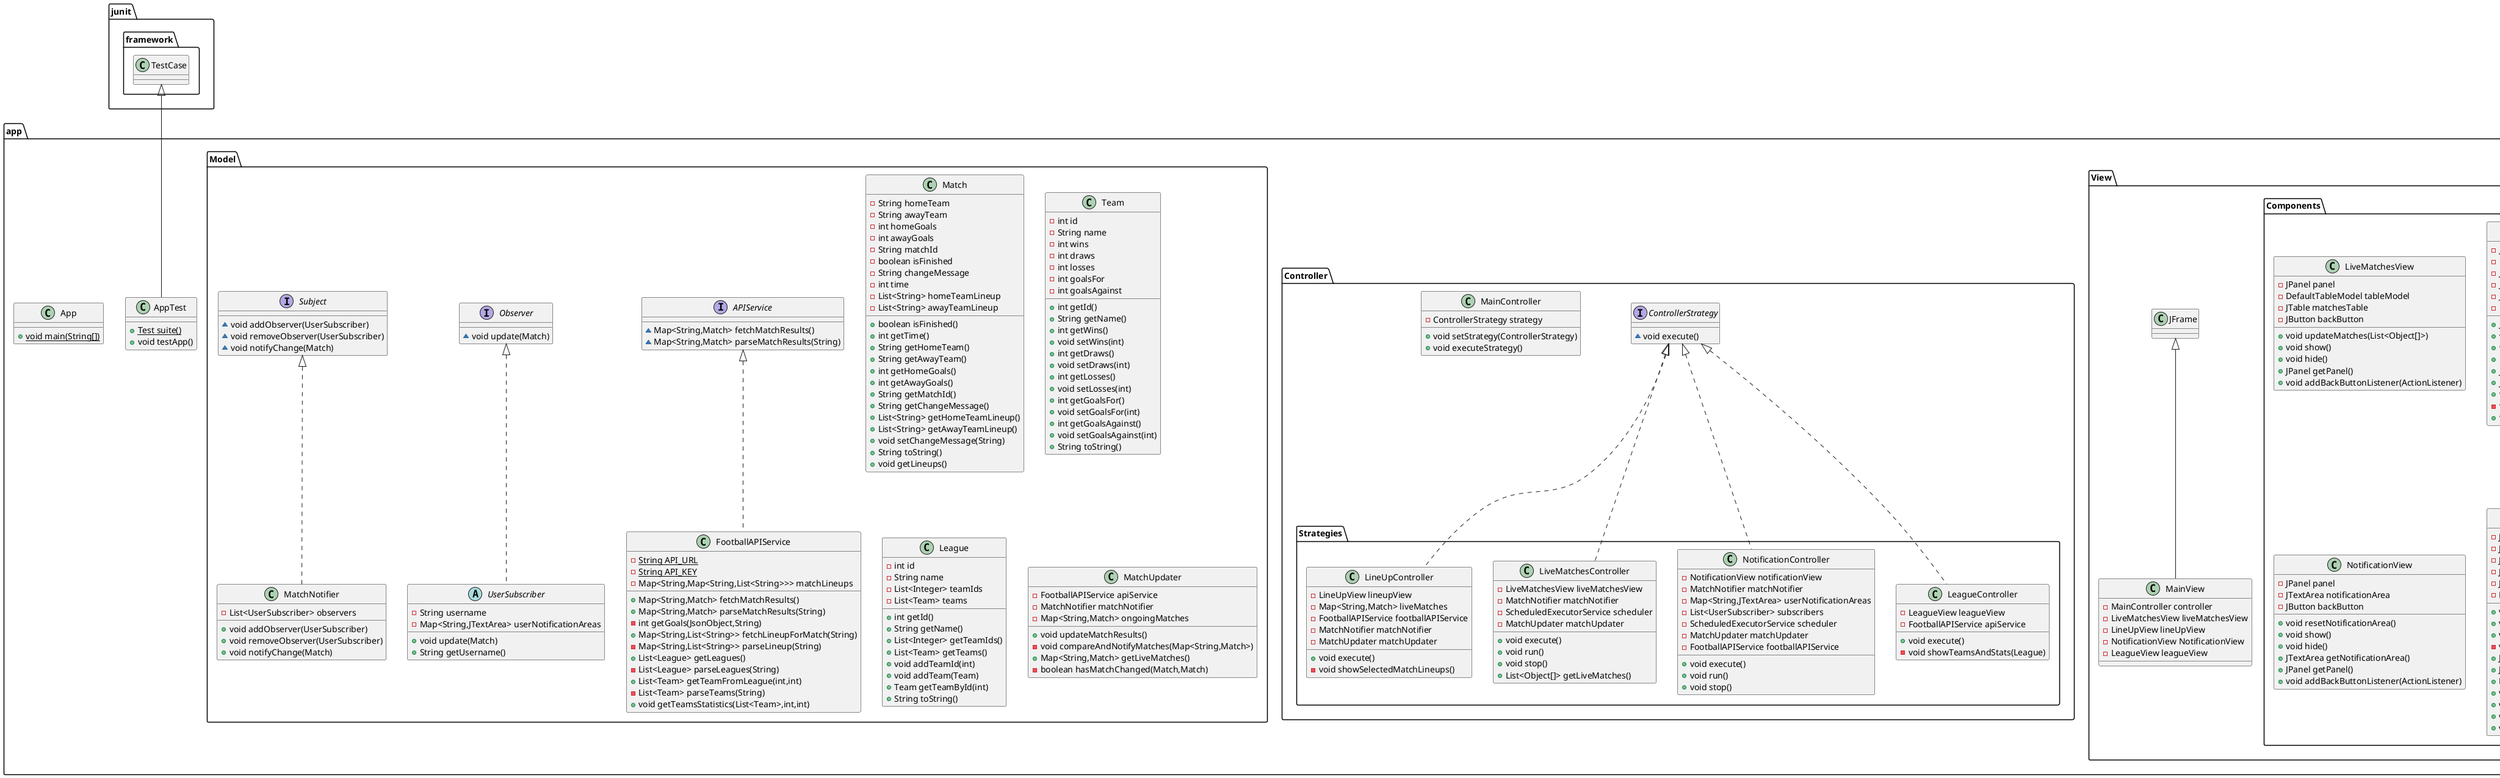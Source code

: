 @startuml
class app.View.Components.LiveMatchesView {
- JPanel panel
- DefaultTableModel tableModel
- JTable matchesTable
- JButton backButton
+ void updateMatches(List<Object[]>)
+ void show()
+ void hide()
+ JPanel getPanel()
+ void addBackButtonListener(ActionListener)
}


interface app.Controller.ControllerStrategy {
~ void execute()
}

class app.Model.FootballAPIService {
- {static} String API_URL
- {static} String API_KEY
- Map<String,Map<String,List<String>>> matchLineups
+ Map<String,Match> fetchMatchResults()
+ Map<String,Match> parseMatchResults(String)
- int getGoals(JsonObject,String)
+ Map<String,List<String>> fetchLineupForMatch(String)
- Map<String,List<String>> parseLineup(String)
+ List<League> getLeagues()
- List<League> parseLeagues(String)
+ List<Team> getTeamFromLeague(int,int)
- List<Team> parseTeams(String)
+ void getTeamsStatistics(List<Team>,int,int)
}


interface app.Model.APIService {
~ Map<String,Match> fetchMatchResults()
~ Map<String,Match> parseMatchResults(String)
}

class app.Model.Match {
- String homeTeam
- String awayTeam
- int homeGoals
- int awayGoals
- String matchId
- boolean isFinished
- String changeMessage
- int time
- List<String> homeTeamLineup
- List<String> awayTeamLineup
+ boolean isFinished()
+ int getTime()
+ String getHomeTeam()
+ String getAwayTeam()
+ int getHomeGoals()
+ int getAwayGoals()
+ String getMatchId()
+ String getChangeMessage()
+ List<String> getHomeTeamLineup()
+ List<String> getAwayTeamLineup()
+ void setChangeMessage(String)
+ String toString()
+ void getLineups()
}


class app.Controller.Strategies.LeagueController {
- LeagueView leagueView
- FootballAPIService apiService
+ void execute()
- void showTeamsAndStats(League)
}


class app.Model.Team {
- int id
- String name
- int wins
- int draws
- int losses
- int goalsFor
- int goalsAgainst
+ int getId()
+ String getName()
+ int getWins()
+ void setWins(int)
+ int getDraws()
+ void setDraws(int)
+ int getLosses()
+ void setLosses(int)
+ int getGoalsFor()
+ void setGoalsFor(int)
+ int getGoalsAgainst()
+ void setGoalsAgainst(int)
+ String toString()
}


abstract class app.Model.UserSubscriber {
- String username
- Map<String,JTextArea> userNotificationAreas
+ void update(Match)
+ String getUsername()
}


class app.View.Components.LineUpView {
- JList<String> matchList
- DefaultListModel<String> matchListModel
- JButton viewLineupButton
- JButton closeButton
- JPanel panel
- Map<String,Match> liveMatches
+ JPanel getPanel()
+ void setVisible(boolean)
+ void setMatchList(Map<String,Match>)
+ int getSelectedMatchIndex()
+ JButton getViewLineupButton()
+ JButton getBackButton()
+ void clear()
- void setupUI()
+ void showLineups(Match)
}


class app.AppTest {
+ {static} Test suite()
+ void testApp()
}

class app.Controller.Strategies.NotificationController {
- NotificationView notificationView
- MatchNotifier matchNotifier
- Map<String,JTextArea> userNotificationAreas
- List<UserSubscriber> subscribers
- ScheduledExecutorService scheduler
- MatchUpdater matchUpdater
- FootballAPIService footballAPIService
+ void execute()
+ void run()
+ void stop()
}


class app.View.MainView {
- MainController controller
- LiveMatchesView liveMatchesView
- LineUpView lineUpView
- NotificationView NotificationView
- LeagueView leagueView
}

class app.App {
+ {static} void main(String[])
}

class app.Model.MatchNotifier {
- List<UserSubscriber> observers
+ void addObserver(UserSubscriber)
+ void removeObserver(UserSubscriber)
+ void notifyChange(Match)
}


class app.Controller.Strategies.LiveMatchesController {
- LiveMatchesView liveMatchesView
- MatchNotifier matchNotifier
- ScheduledExecutorService scheduler
- MatchUpdater matchUpdater
+ void execute()
+ void run()
+ void stop()
+ List<Object[]> getLiveMatches()
}


class app.Model.League {
- int id
- String name
- List<Integer> teamIds
- List<Team> teams
+ int getId()
+ String getName()
+ List<Integer> getTeamIds()
+ List<Team> getTeams()
+ void addTeamId(int)
+ void addTeam(Team)
+ Team getTeamById(int)
+ String toString()
}


class app.View.Components.NotificationView {
- JPanel panel
- JTextArea notificationArea
- JButton backButton
+ void resetNotificationArea()
+ void show()
+ void hide()
+ JTextArea getNotificationArea()
+ JPanel getPanel()
+ void addBackButtonListener(ActionListener)
}


class app.Controller.MainController {
- ControllerStrategy strategy
+ void setStrategy(ControllerStrategy)
+ void executeStrategy()
}


class app.Model.MatchUpdater {
- FootballAPIService apiService
- MatchNotifier matchNotifier
- Map<String,Match> ongoingMatches
+ void updateMatchResults()
- void compareAndNotifyMatches(Map<String,Match>)
+ Map<String,Match> getLiveMatches()
- boolean hasMatchChanged(Match,Match)
}


interface app.Model.Observer {
~ void update(Match)
}

interface app.Model.Subject {
~ void addObserver(UserSubscriber)
~ void removeObserver(UserSubscriber)
~ void notifyChange(Match)
}

class app.Controller.Strategies.LineUpController {
- LineUpView lineupView
- Map<String,Match> liveMatches
- FootballAPIService footballAPIService
- MatchNotifier matchNotifier
- MatchUpdater matchUpdater
+ void execute()
- void showSelectedMatchLineups()
}


class app.View.Components.LeagueView {
- JPanel panel
- JList<String> leagueList
- JButton viewLeagueButton
- JButton closeButton
- JButton backButton
- DefaultListModel<String> leagueListModel
+ void show()
+ void hide()
+ void clear()
- void setupUI()
+ JList<String> getLeagueList()
+ JPanel getPanel()
+ DefaultListModel<String> getLeagueListModel()
+ void addCloseButtonListener(ActionListener)
+ void addViewLeagueButtonListener(ActionListener)
+ void showStats(List<Team>)
+ void addBackButtonListener(ActionListener)
}




app.Model.APIService <|.. app.Model.FootballAPIService
app.Controller.ControllerStrategy <|.. app.Controller.Strategies.LeagueController
app.Model.Observer <|.. app.Model.UserSubscriber
junit.framework.TestCase <|-- app.AppTest
app.Controller.ControllerStrategy <|.. app.Controller.Strategies.NotificationController
app.View.JFrame <|-- app.View.MainView
app.Model.Subject <|.. app.Model.MatchNotifier
app.Controller.ControllerStrategy <|.. app.Controller.Strategies.LiveMatchesController
app.Controller.ControllerStrategy <|.. app.Controller.Strategies.LineUpController
@enduml